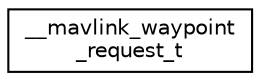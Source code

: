 digraph "Graphical Class Hierarchy"
{
 // INTERACTIVE_SVG=YES
  edge [fontname="Helvetica",fontsize="10",labelfontname="Helvetica",labelfontsize="10"];
  node [fontname="Helvetica",fontsize="10",shape=record];
  rankdir="LR";
  Node1 [label="__mavlink_waypoint\l_request_t",height=0.2,width=0.4,color="black", fillcolor="white", style="filled",URL="$struct____mavlink__waypoint__request__t.html"];
}

